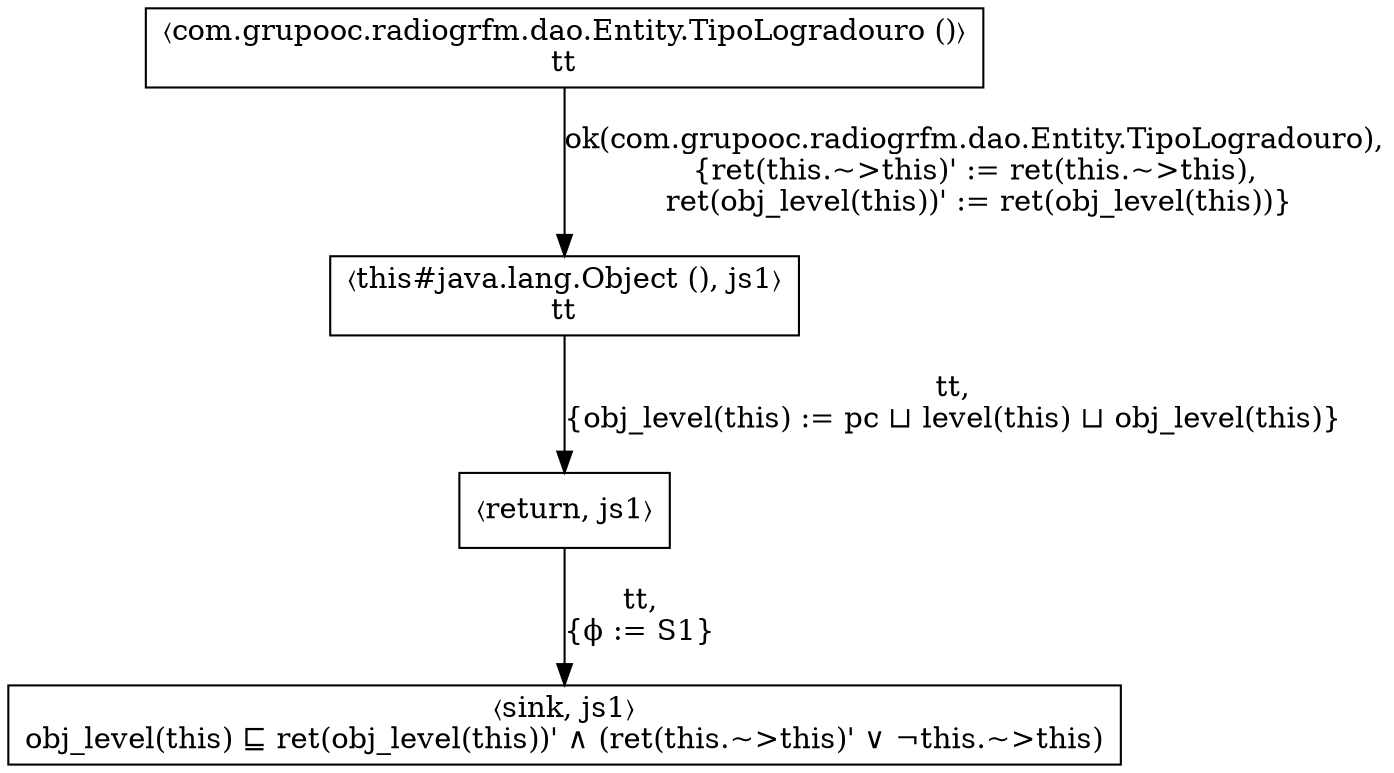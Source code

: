 digraph G {
  node [shape=box, ];
  "pc-1_js1" [label="〈com.grupooc.radiogrfm.dao.Entity.TipoLogradouro ()〉\n\
tt",
              ];
  "pc0_js1" [label="〈this#java.lang.Object (), js1〉\n\
tt", ];
  "pc1_js1" [label="〈return, js1〉", ];
  "pc2_js1" [label="〈sink, js1〉\n\
obj_level(this) ⊑ ret(obj_level(this))' ∧ (ret(this.~>this)' ∨ ¬this.~>this)",
             ];
  
  
  "pc-1_js1" -> "pc0_js1" [label="ok(com.grupooc.radiogrfm.dao.Entity.TipoLogradouro),\n\
{ret(this.~>this)' := ret(this.~>this),\n\
 ret(obj_level(this))' := ret(obj_level(this))}",
                           ];
  "pc0_js1" -> "pc1_js1" [label="tt,\n\
{obj_level(this) := pc ⊔ level(this) ⊔ obj_level(this)}",
                          ];
  "pc1_js1" -> "pc2_js1" [label="tt,\n\
{ϕ := S1}", ];
  
  }